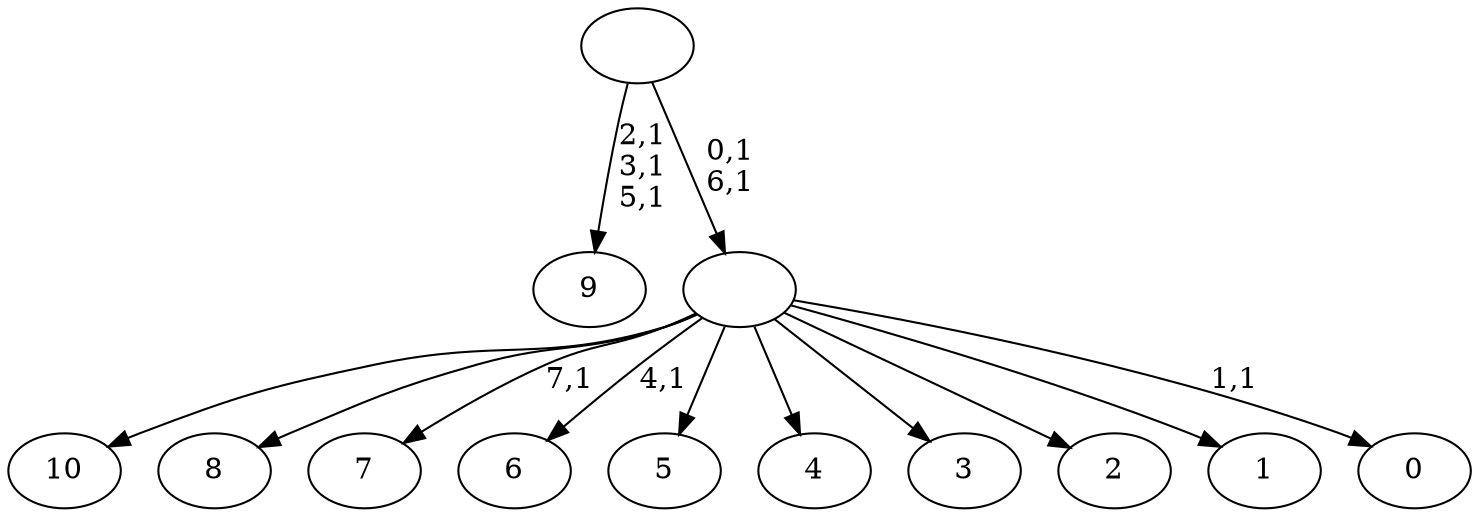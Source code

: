 digraph T {
	19 [label="10"]
	18 [label="9"]
	14 [label="8"]
	13 [label="7"]
	11 [label="6"]
	9 [label="5"]
	8 [label="4"]
	7 [label="3"]
	6 [label="2"]
	5 [label="1"]
	4 [label="0"]
	2 [label=""]
	0 [label=""]
	2 -> 4 [label="1,1"]
	2 -> 11 [label="4,1"]
	2 -> 13 [label="7,1"]
	2 -> 19 [label=""]
	2 -> 14 [label=""]
	2 -> 9 [label=""]
	2 -> 8 [label=""]
	2 -> 7 [label=""]
	2 -> 6 [label=""]
	2 -> 5 [label=""]
	0 -> 2 [label="0,1\n6,1"]
	0 -> 18 [label="2,1\n3,1\n5,1"]
}
